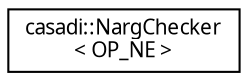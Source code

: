 digraph "Graphical Class Hierarchy"
{
  edge [fontname="FreeSans.ttf",fontsize="10",labelfontname="FreeSans.ttf",labelfontsize="10"];
  node [fontname="FreeSans.ttf",fontsize="10",shape=record];
  rankdir="LR";
  Node1 [label="casadi::NargChecker\l\< OP_NE \>",height=0.2,width=0.4,color="black", fillcolor="white", style="filled",URL="$d9/d9e/structcasadi_1_1NargChecker_3_01OP__NE_01_4.html"];
}
